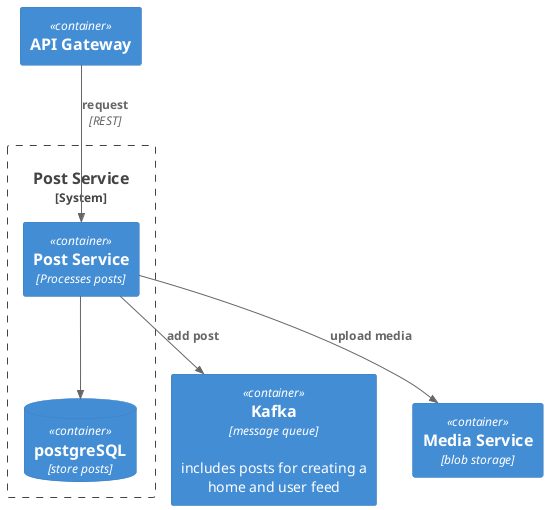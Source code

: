 @startuml
!include <C4/C4_Container>

Container(apiGateway, "API Gateway")
Container(kafka, "Kafka", "message queue", "includes posts for creating a home and user feed")
Container(mediaService, "Media Service", "blob storage")

System_Boundary(postSystem, "Post Service") {
    Container(postService, "Post Service", "Processes posts")
    ContainerDb(pgSQL, "postgreSQL", "store posts")
}

Rel(apiGateway, postService, "request", "REST")
Rel(postService, pgSQL, "")
Rel(postService, kafka, "add post")
Rel(postService, mediaService, "upload media")
@enduml